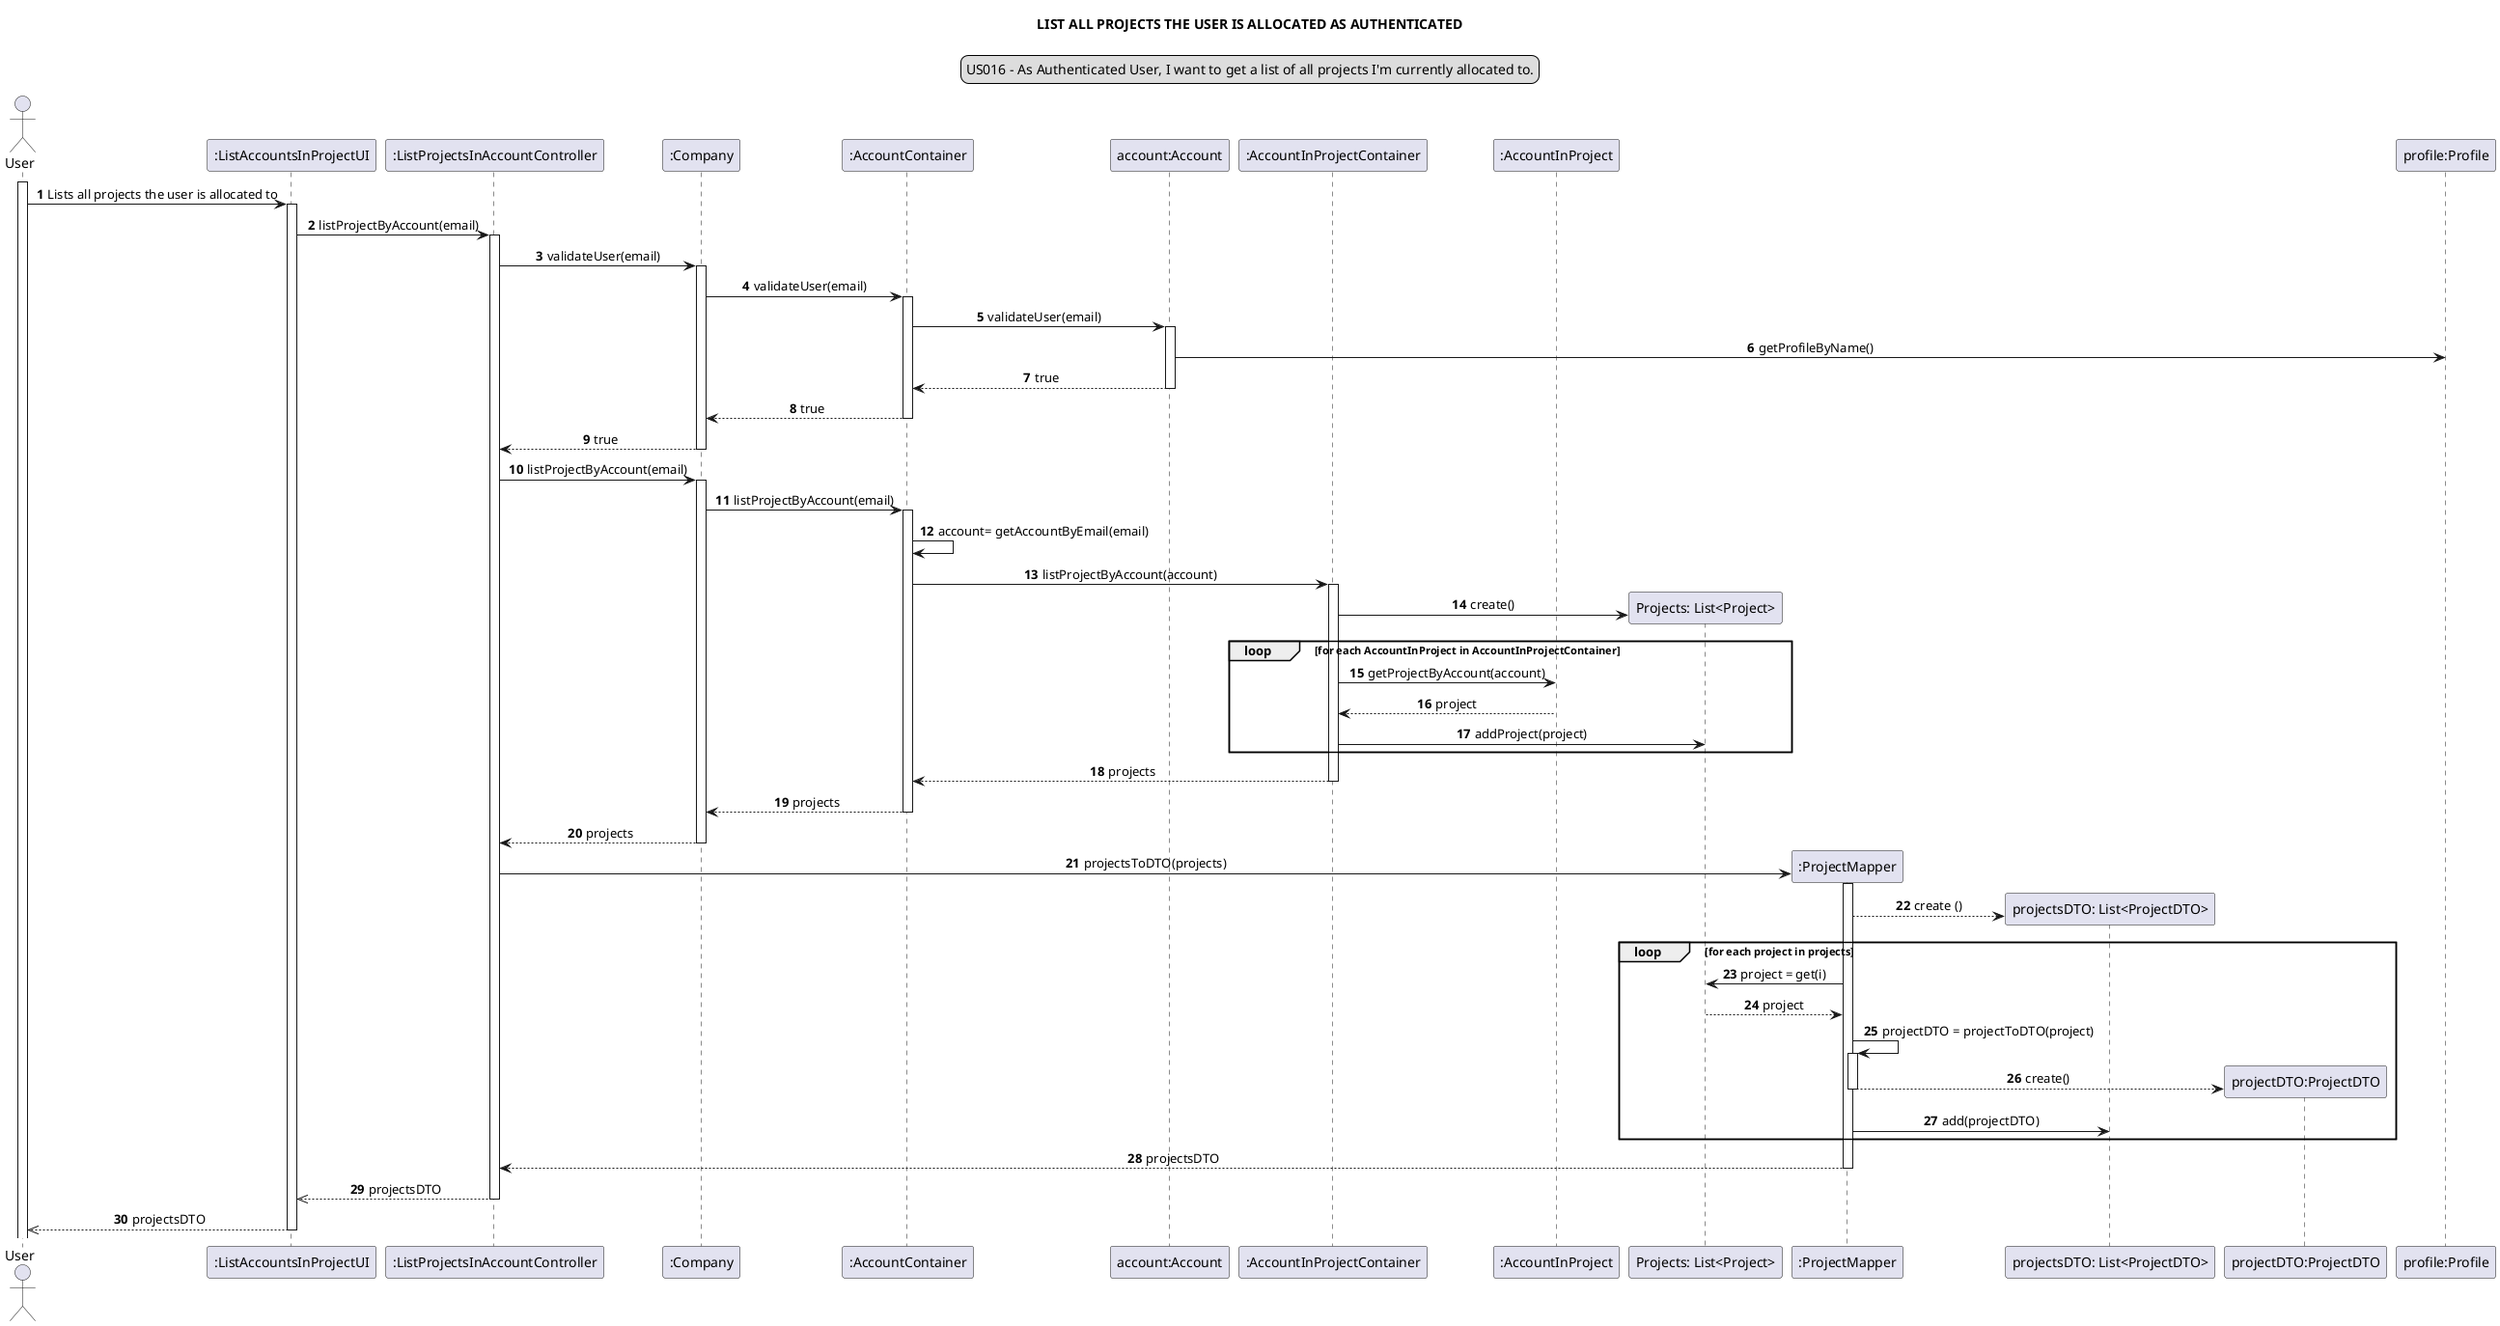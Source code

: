 @startuml
skinparam sequenceMessageAlign center
title LIST ALL PROJECTS THE USER IS ALLOCATED AS AUTHENTICATED
legend top
US016 - As Authenticated User, I want to get a list of all projects I'm currently allocated to.
end legend
autonumber
actor User
participant ":ListAccountsInProjectUI" as ui
participant ":ListProjectsInAccountController" as controller
participant ":Company" as company
participant ":AccountContainer" as container

participant "account:Account" as acc
participant ":AccountInProjectContainer" as aipc
participant ":AccountInProject" as aip
participant "Projects: List<Project>" as list
participant ":ProjectMapper" as mapper
participant "projectsDTO: List<ProjectDTO>" as listdto
participant "projectDTO:ProjectDTO" as DTO
participant "profile:Profile" as pf

activate User
User -> ui: Lists all projects the user is allocated to
activate ui
ui -> controller: listProjectByAccount(email)
activate controller
controller -> company: validateUser(email)
activate company

company -> container: validateUser(email)
activate container
container -> acc: validateUser(email)
activate acc
acc -> pf: getProfileByName()
acc-->container : true
deactivate acc
container--> company: true
deactivate container
company --> controller: true
deactivate company
controller -> company: listProjectByAccount(email)
activate company
company -> container : listProjectByAccount(email)
activate container
container -> container : account= getAccountByEmail(email)
container -> aipc : listProjectByAccount(account)
activate aipc

create list
aipc -> list :create()
loop for each AccountInProject in AccountInProjectContainer
aipc -> aip : getProjectByAccount(account)
aip --> aipc : project
aipc -> list : addProject(project)
end loop
aipc --> container : projects
deactivate aipc
container --> company : projects
deactivate container

deactivate container

company --> controller : projects
deactivate company
create mapper
controller -> mapper: projectsToDTO(projects)
deactivate company
activate mapper
create listdto
mapper --> listdto : create ()
loop for each project in projects
mapper -> list: project = get(i)
list --> mapper: project
deactivate aipc
mapper -> mapper : projectDTO = projectToDTO(project)
activate mapper
create DTO
mapper --> DTO : create()
deactivate mapper
mapper -> listdto :add(projectDTO)
end loop
mapper --> controller :projectsDTO
deactivate mapper
controller -->> ui: projectsDTO
deactivate controller
ui -->> User: projectsDTO
deactivate ui
@enduml
